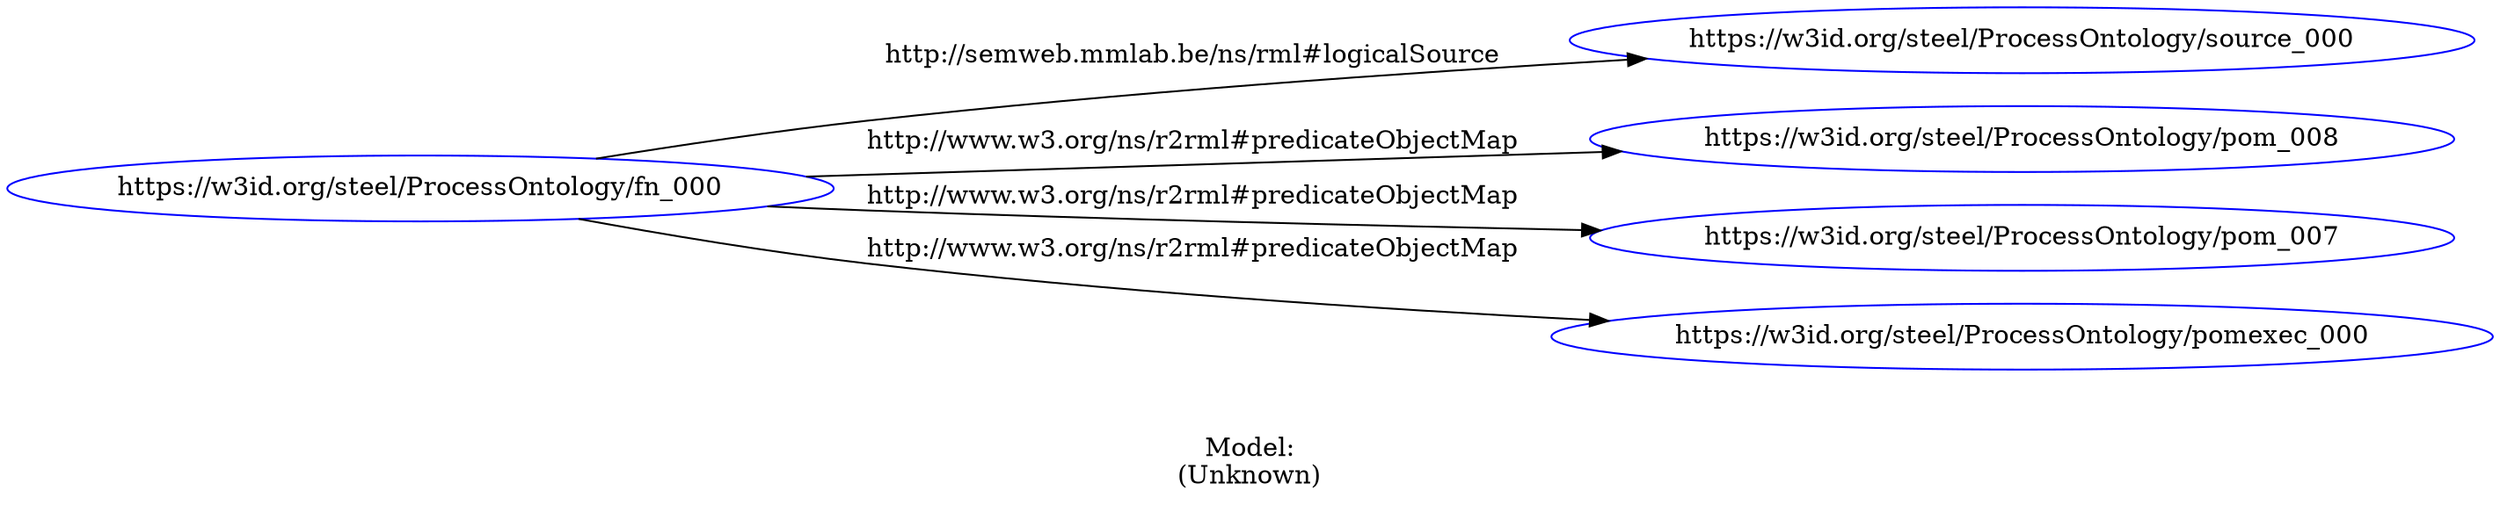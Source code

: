 digraph {
	rankdir = LR;
	charset="utf-8";

	"Rhttps://w3id.org/steel/ProcessOntology/fn_000" -> "Rhttps://w3id.org/steel/ProcessOntology/source_000" [ label="http://semweb.mmlab.be/ns/rml#logicalSource" ];
	"Rhttps://w3id.org/steel/ProcessOntology/fn_000" -> "Rhttps://w3id.org/steel/ProcessOntology/pom_008" [ label="http://www.w3.org/ns/r2rml#predicateObjectMap" ];
	"Rhttps://w3id.org/steel/ProcessOntology/fn_000" -> "Rhttps://w3id.org/steel/ProcessOntology/pom_007" [ label="http://www.w3.org/ns/r2rml#predicateObjectMap" ];
	"Rhttps://w3id.org/steel/ProcessOntology/fn_000" -> "Rhttps://w3id.org/steel/ProcessOntology/pomexec_000" [ label="http://www.w3.org/ns/r2rml#predicateObjectMap" ];

	// Resources
	"Rhttps://w3id.org/steel/ProcessOntology/fn_000" [ label="https://w3id.org/steel/ProcessOntology/fn_000", shape = ellipse, color = blue ];
	"Rhttps://w3id.org/steel/ProcessOntology/source_000" [ label="https://w3id.org/steel/ProcessOntology/source_000", shape = ellipse, color = blue ];
	"Rhttps://w3id.org/steel/ProcessOntology/pom_008" [ label="https://w3id.org/steel/ProcessOntology/pom_008", shape = ellipse, color = blue ];
	"Rhttps://w3id.org/steel/ProcessOntology/pom_007" [ label="https://w3id.org/steel/ProcessOntology/pom_007", shape = ellipse, color = blue ];
	"Rhttps://w3id.org/steel/ProcessOntology/pomexec_000" [ label="https://w3id.org/steel/ProcessOntology/pomexec_000", shape = ellipse, color = blue ];

	// Anonymous nodes

	// Literals

	label="\n\nModel:\n(Unknown)";
}
